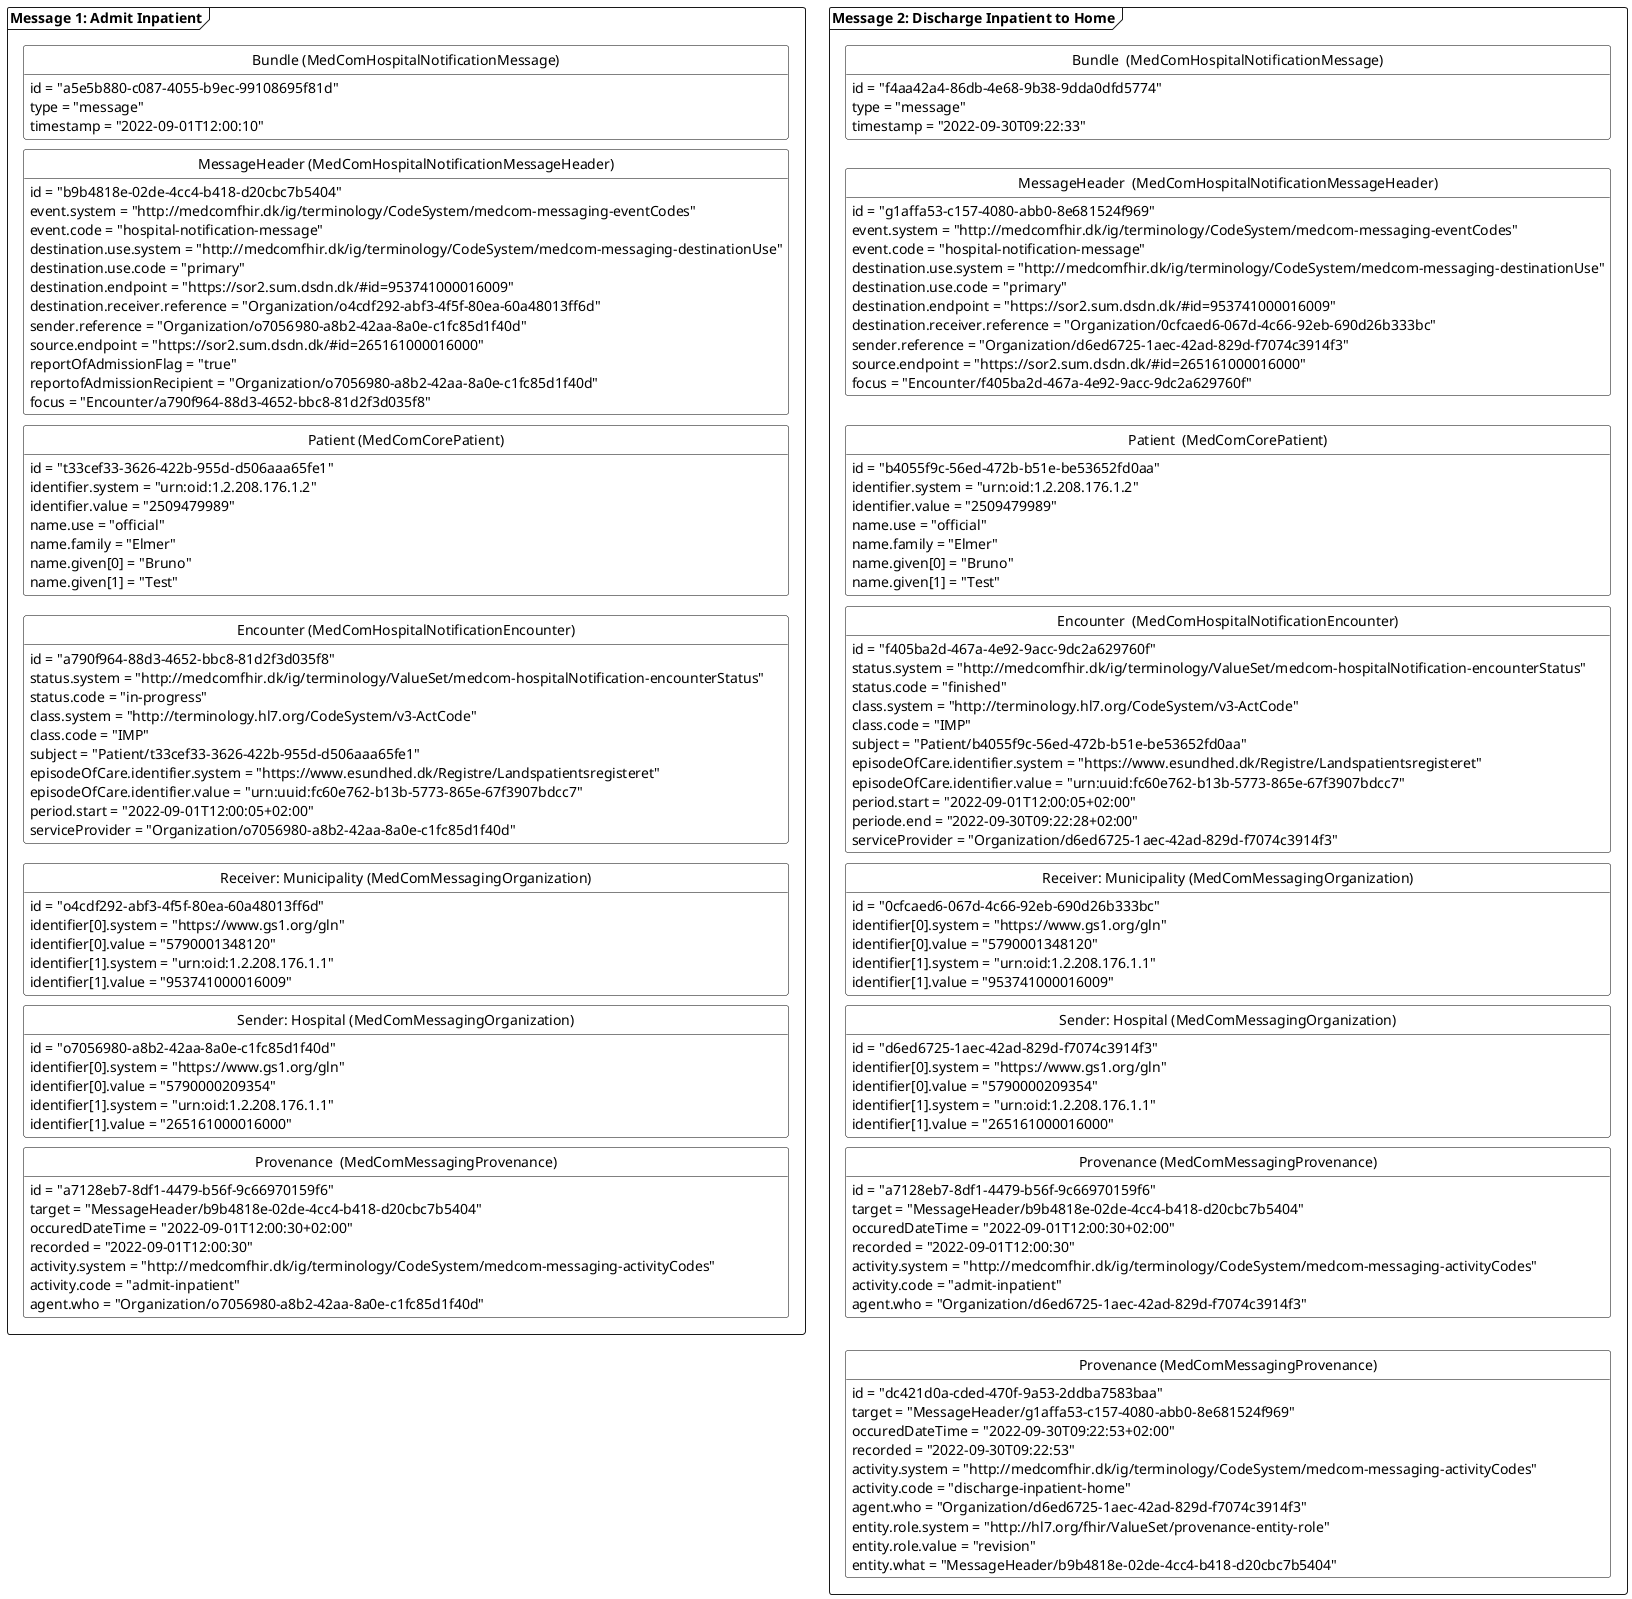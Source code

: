 @startuml HNAdmitInPat

'layout
skinparam class {
    BackgroundColor White
    BorderColor Black
    ArrowColor Black
  }
hide circle
hide empty members
skinparam SameClassWidth true
skinparam Ranksep 10

'Message 1: Admit inpatient
package "Message 1: Admit Inpatient" as admit <<Frame>>{
    class "Bundle (MedComHospitalNotificationMessage)" as admitB{
        id = "a5e5b880-c087-4055-b9ec-99108695f81d"
        type = "message"
        timestamp = "2022-09-01T12:00:10"
    }
    class "MessageHeader (MedComHospitalNotificationMessageHeader)" as admitMH{
        id = "b9b4818e-02de-4cc4-b418-d20cbc7b5404"
        event.system = "http://medcomfhir.dk/ig/terminology/CodeSystem/medcom-messaging-eventCodes"
        event.code = "hospital-notification-message"
        destination.use.system = "http://medcomfhir.dk/ig/terminology/CodeSystem/medcom-messaging-destinationUse"
        destination.use.code = "primary"
        destination.endpoint = "https://sor2.sum.dsdn.dk/#id=953741000016009"
        destination.receiver.reference = "Organization/o4cdf292-abf3-4f5f-80ea-60a48013ff6d"
        sender.reference = "Organization/o7056980-a8b2-42aa-8a0e-c1fc85d1f40d"
        source.endpoint = "https://sor2.sum.dsdn.dk/#id=265161000016000"
        reportOfAdmissionFlag = "true"
        reportofAdmissionRecipient = "Organization/o7056980-a8b2-42aa-8a0e-c1fc85d1f40d"
        focus = "Encounter/a790f964-88d3-4652-bbc8-81d2f3d035f8"
    }
    class "Patient (MedComCorePatient)" as admitPT{
        id = "t33cef33-3626-422b-955d-d506aaa65fe1"
        identifier.system = "urn:oid:1.2.208.176.1.2"
        identifier.value = "2509479989"
        name.use = "official"
        name.family = "Elmer"
        name.given[0] = "Bruno"
        name.given[1] = "Test"
    }
    class "Encounter (MedComHospitalNotificationEncounter)" as admitENC{
        id = "a790f964-88d3-4652-bbc8-81d2f3d035f8"
        status.system = "http://medcomfhir.dk/ig/terminology/ValueSet/medcom-hospitalNotification-encounterStatus"
        status.code = "in-progress"
        class.system = "http://terminology.hl7.org/CodeSystem/v3-ActCode"
        class.code = "IMP"
        subject = "Patient/t33cef33-3626-422b-955d-d506aaa65fe1"
        episodeOfCare.identifier.system = "https://www.esundhed.dk/Registre/Landspatientsregisteret"
        episodeOfCare.identifier.value = "urn:uuid:fc60e762-b13b-5773-865e-67f3907bdcc7"
        period.start = "2022-09-01T12:00:05+02:00"
        serviceProvider = "Organization/o7056980-a8b2-42aa-8a0e-c1fc85d1f40d"
    }    
    class "Receiver: Municipality (MedComMessagingOrganization)" as admitROrg{
        id = "o4cdf292-abf3-4f5f-80ea-60a48013ff6d"
        identifier[0].system = "https://www.gs1.org/gln"
        identifier[0].value = "5790001348120"
        identifier[1].system = "urn:oid:1.2.208.176.1.1"
        identifier[1].value = "953741000016009"
    }
    class "Sender: Hospital (MedComMessagingOrganization)" as admitSOrg{
        id = "o7056980-a8b2-42aa-8a0e-c1fc85d1f40d"
        identifier[0].system = "https://www.gs1.org/gln"
        identifier[0].value = "5790000209354"
        identifier[1].system = "urn:oid:1.2.208.176.1.1"
        identifier[1].value = "265161000016000"
    }
    class "Provenance  (MedComMessagingProvenance)" as admitPRO{
        id = "a7128eb7-8df1-4479-b56f-9c66970159f6"
        target = "MessageHeader/b9b4818e-02de-4cc4-b418-d20cbc7b5404"
        occuredDateTime = "2022-09-01T12:00:30+02:00"
        recorded = "2022-09-01T12:00:30"
        activity.system = "http://medcomfhir.dk/ig/terminology/CodeSystem/medcom-messaging-activityCodes"
        activity.code = "admit-inpatient"
        agent.who = "Organization/o7056980-a8b2-42aa-8a0e-c1fc85d1f40d"
    }

admitB -[hidden]- admitMH
admitMH-[hidden]-admitPT
admitPT-[hidden]-admitENC
admitENC-[hidden]-admitROrg
admitROrg-[hidden]-admitSOrg
admitSOrg-[hidden]-admitPRO
}

package "Message 2: Discharge Inpatient to Home" as finished <<Frame>>{
    class "Bundle  (MedComHospitalNotificationMessage)" as finishedB{
        id = "f4aa42a4-86db-4e68-9b38-9dda0dfd5774"
        type = "message"
        timestamp = "2022-09-30T09:22:33"
    }
    class "MessageHeader  (MedComHospitalNotificationMessageHeader)" as finishedMH{
        id = "g1affa53-c157-4080-abb0-8e681524f969"
        event.system = "http://medcomfhir.dk/ig/terminology/CodeSystem/medcom-messaging-eventCodes"
        event.code = "hospital-notification-message"
        destination.use.system = "http://medcomfhir.dk/ig/terminology/CodeSystem/medcom-messaging-destinationUse"
        destination.use.code = "primary"
        destination.endpoint = "https://sor2.sum.dsdn.dk/#id=953741000016009"
        destination.receiver.reference = "Organization/0cfcaed6-067d-4c66-92eb-690d26b333bc"
        sender.reference = "Organization/d6ed6725-1aec-42ad-829d-f7074c3914f3"
        source.endpoint = "https://sor2.sum.dsdn.dk/#id=265161000016000"
        focus = "Encounter/f405ba2d-467a-4e92-9acc-9dc2a629760f"
    }
    class "Patient  (MedComCorePatient)" as finishedPT{
        id = "b4055f9c-56ed-472b-b51e-be53652fd0aa"
        identifier.system = "urn:oid:1.2.208.176.1.2"
        identifier.value = "2509479989"
        name.use = "official"
        name.family = "Elmer"
        name.given[0] = "Bruno"
        name.given[1] = "Test"
    }
    class "Encounter  (MedComHospitalNotificationEncounter)" as finishedENC{
        id = "f405ba2d-467a-4e92-9acc-9dc2a629760f"
        status.system = "http://medcomfhir.dk/ig/terminology/ValueSet/medcom-hospitalNotification-encounterStatus"
        status.code = "finished"
        class.system = "http://terminology.hl7.org/CodeSystem/v3-ActCode"
        class.code = "IMP"
        subject = "Patient/b4055f9c-56ed-472b-b51e-be53652fd0aa"
        episodeOfCare.identifier.system = "https://www.esundhed.dk/Registre/Landspatientsregisteret"
        episodeOfCare.identifier.value = "urn:uuid:fc60e762-b13b-5773-865e-67f3907bdcc7"
        period.start = "2022-09-01T12:00:05+02:00"
        periode.end = "2022-09-30T09:22:28+02:00"
        serviceProvider = "Organization/d6ed6725-1aec-42ad-829d-f7074c3914f3"
    } 
    class "Receiver: Municipality (MedComMessagingOrganization)" as finishedROrg{
        id = "0cfcaed6-067d-4c66-92eb-690d26b333bc"
        identifier[0].system = "https://www.gs1.org/gln"
        identifier[0].value = "5790001348120"
        identifier[1].system = "urn:oid:1.2.208.176.1.1"
        identifier[1].value = "953741000016009"
    }
    class "Sender: Hospital (MedComMessagingOrganization)" as finishedSOrg{
        id = "d6ed6725-1aec-42ad-829d-f7074c3914f3"
        identifier[0].system = "https://www.gs1.org/gln"
        identifier[0].value = "5790000209354"
        identifier[1].system = "urn:oid:1.2.208.176.1.1"
        identifier[1].value = "265161000016000"
    } 
    class "Provenance (MedComMessagingProvenance)" as admitfinishedPRO{
        id = "a7128eb7-8df1-4479-b56f-9c66970159f6"
        target = "MessageHeader/b9b4818e-02de-4cc4-b418-d20cbc7b5404"
        occuredDateTime = "2022-09-01T12:00:30+02:00"
        recorded = "2022-09-01T12:00:30"
        activity.system = "http://medcomfhir.dk/ig/terminology/CodeSystem/medcom-messaging-activityCodes"
        activity.code = "admit-inpatient"
        agent.who = "Organization/d6ed6725-1aec-42ad-829d-f7074c3914f3"
    }
    class "Provenance (MedComMessagingProvenance)" as finishedPRO{
        id = "dc421d0a-cded-470f-9a53-2ddba7583baa"
        target = "MessageHeader/g1affa53-c157-4080-abb0-8e681524f969"
        occuredDateTime = "2022-09-30T09:22:53+02:00"
        recorded = "2022-09-30T09:22:53"
        activity.system = "http://medcomfhir.dk/ig/terminology/CodeSystem/medcom-messaging-activityCodes"
        activity.code = "discharge-inpatient-home"
        agent.who = "Organization/d6ed6725-1aec-42ad-829d-f7074c3914f3"
        entity.role.system = "http://hl7.org/fhir/ValueSet/provenance-entity-role"
        entity.role.value = "revision"
        entity.what = "MessageHeader/b9b4818e-02de-4cc4-b418-d20cbc7b5404"
    }
finishedB-[hidden]-finishedMH
finishedMH-[hidden]-finishedPT
finishedPT-[hidden]-finishedENC
finishedENC-[hidden]-finishedROrg
finishedROrg-[hidden]-finishedSOrg
finishedSOrg-[hidden]-admitfinishedPRO
admitfinishedPRO-[hidden]-finishedPRO

}
' pile mellem de to beskeder
' admit --> finished


@enduml

